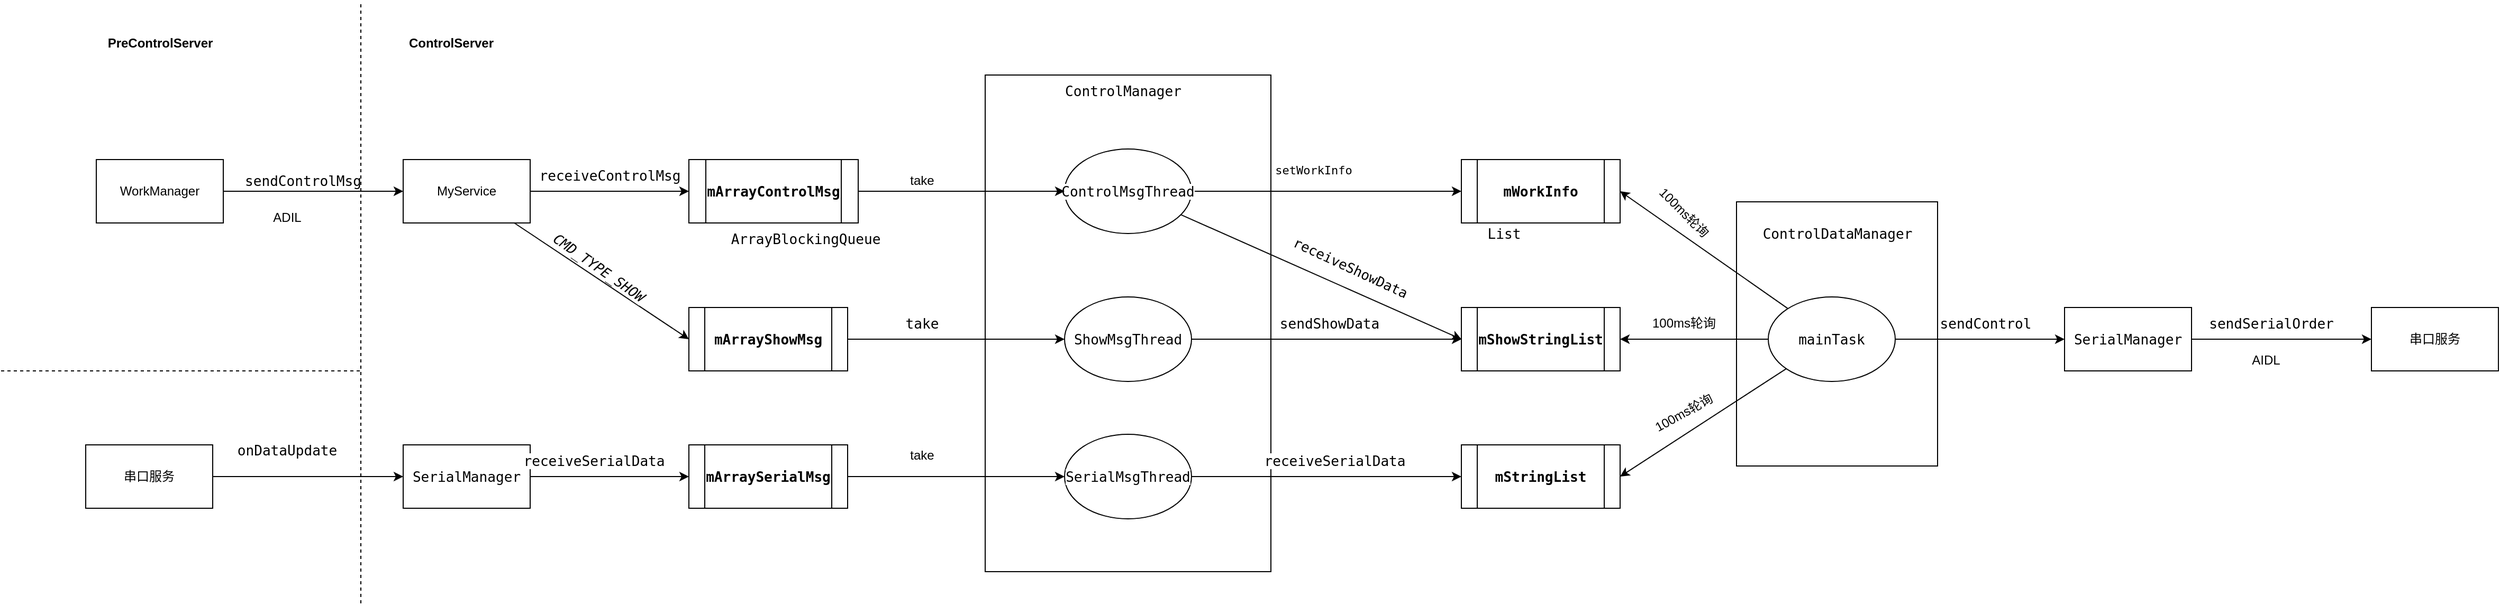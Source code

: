 <mxfile version="14.8.2" type="github">
  <diagram id="GXnI0iMTj2cHC1lOnszO" name="Page-1">
    <mxGraphModel dx="1862" dy="594" grid="1" gridSize="10" guides="1" tooltips="1" connect="1" arrows="1" fold="1" page="1" pageScale="1" pageWidth="827" pageHeight="1169" math="0" shadow="0">
      <root>
        <mxCell id="0" />
        <mxCell id="1" parent="0" />
        <mxCell id="vF5ghhq5Yg48Jj5as7LA-6" value="" style="rounded=0;whiteSpace=wrap;html=1;" parent="1" vertex="1">
          <mxGeometry x="110" y="100" width="270" height="470" as="geometry" />
        </mxCell>
        <mxCell id="vF5ghhq5Yg48Jj5as7LA-2" value="&lt;pre style=&quot;background-color: rgb(255 , 255 , 255) ; font-family: &amp;#34;jetbrains mono&amp;#34; , monospace ; font-size: 9.8pt&quot;&gt;ControlManager&lt;/pre&gt;" style="text;html=1;align=center;verticalAlign=middle;resizable=0;points=[];autosize=1;strokeColor=none;" parent="1" vertex="1">
          <mxGeometry x="185" y="90" width="110" height="50" as="geometry" />
        </mxCell>
        <mxCell id="JdYMFB5UEBQZJn8opRw6-7" style="rounded=0;orthogonalLoop=1;jettySize=auto;html=1;entryX=0;entryY=0.5;entryDx=0;entryDy=0;" edge="1" parent="1" source="vF5ghhq5Yg48Jj5as7LA-3" target="JdYMFB5UEBQZJn8opRw6-5">
          <mxGeometry relative="1" as="geometry" />
        </mxCell>
        <mxCell id="JdYMFB5UEBQZJn8opRw6-15" style="edgeStyle=none;rounded=0;orthogonalLoop=1;jettySize=auto;html=1;entryX=0;entryY=0.5;entryDx=0;entryDy=0;" edge="1" parent="1" source="vF5ghhq5Yg48Jj5as7LA-3" target="JdYMFB5UEBQZJn8opRw6-14">
          <mxGeometry relative="1" as="geometry" />
        </mxCell>
        <mxCell id="vF5ghhq5Yg48Jj5as7LA-3" value="&lt;pre style=&quot;background-color: rgb(255 , 255 , 255) ; font-family: &amp;#34;jetbrains mono&amp;#34; , monospace ; font-size: 9.8pt&quot;&gt;ControlMsgThread&lt;/pre&gt;" style="ellipse;whiteSpace=wrap;html=1;" parent="1" vertex="1">
          <mxGeometry x="185" y="170" width="120" height="80" as="geometry" />
        </mxCell>
        <mxCell id="JdYMFB5UEBQZJn8opRw6-46" style="edgeStyle=none;rounded=0;orthogonalLoop=1;jettySize=auto;html=1;" edge="1" parent="1" source="vF5ghhq5Yg48Jj5as7LA-4" target="JdYMFB5UEBQZJn8opRw6-14">
          <mxGeometry relative="1" as="geometry" />
        </mxCell>
        <mxCell id="vF5ghhq5Yg48Jj5as7LA-4" value="&lt;pre style=&quot;background-color: rgb(255 , 255 , 255) ; font-family: &amp;#34;jetbrains mono&amp;#34; , monospace ; font-size: 9.8pt&quot;&gt;ShowMsgThread&lt;/pre&gt;" style="ellipse;whiteSpace=wrap;html=1;" parent="1" vertex="1">
          <mxGeometry x="185" y="310" width="120" height="80" as="geometry" />
        </mxCell>
        <mxCell id="JdYMFB5UEBQZJn8opRw6-63" style="edgeStyle=none;rounded=0;orthogonalLoop=1;jettySize=auto;html=1;entryX=0;entryY=0.5;entryDx=0;entryDy=0;" edge="1" parent="1" source="vF5ghhq5Yg48Jj5as7LA-5" target="JdYMFB5UEBQZJn8opRw6-62">
          <mxGeometry relative="1" as="geometry" />
        </mxCell>
        <mxCell id="vF5ghhq5Yg48Jj5as7LA-5" value="&lt;pre style=&quot;background-color: rgb(255 , 255 , 255) ; font-family: &amp;#34;jetbrains mono&amp;#34; , monospace ; font-size: 9.8pt&quot;&gt;SerialMsgThread&lt;/pre&gt;" style="ellipse;whiteSpace=wrap;html=1;" parent="1" vertex="1">
          <mxGeometry x="185" y="440" width="120" height="80" as="geometry" />
        </mxCell>
        <mxCell id="JdYMFB5UEBQZJn8opRw6-2" value="" style="group" vertex="1" connectable="0" parent="1">
          <mxGeometry x="820" y="220" width="190" height="250" as="geometry" />
        </mxCell>
        <mxCell id="vF5ghhq5Yg48Jj5as7LA-7" value="" style="rounded=0;whiteSpace=wrap;html=1;" parent="JdYMFB5UEBQZJn8opRw6-2" vertex="1">
          <mxGeometry width="190" height="250" as="geometry" />
        </mxCell>
        <mxCell id="vF5ghhq5Yg48Jj5as7LA-8" value="&lt;pre style=&quot;background-color: rgb(255 , 255 , 255) ; font-family: &amp;#34;jetbrains mono&amp;#34; , monospace ; font-size: 9.8pt&quot;&gt;mainTask&lt;/pre&gt;" style="ellipse;whiteSpace=wrap;html=1;" parent="JdYMFB5UEBQZJn8opRw6-2" vertex="1">
          <mxGeometry x="30" y="90" width="120" height="80" as="geometry" />
        </mxCell>
        <mxCell id="vF5ghhq5Yg48Jj5as7LA-9" value="&lt;pre style=&quot;background-color: rgb(255 , 255 , 255) ; font-family: &amp;#34;jetbrains mono&amp;#34; , monospace ; font-size: 9.8pt&quot;&gt;ControlDataManager&lt;/pre&gt;" style="text;html=1;align=center;verticalAlign=middle;resizable=0;points=[];autosize=1;strokeColor=none;" parent="JdYMFB5UEBQZJn8opRw6-2" vertex="1">
          <mxGeometry x="25" y="5" width="140" height="50" as="geometry" />
        </mxCell>
        <mxCell id="JdYMFB5UEBQZJn8opRw6-5" value="&lt;pre style=&quot;background-color: rgb(255 , 255 , 255) ; font-family: &amp;#34;jetbrains mono&amp;#34; , monospace ; font-size: 9.8pt&quot;&gt;&lt;span style=&quot;font-weight: bold&quot;&gt;mWorkInfo&lt;/span&gt;&lt;/pre&gt;" style="shape=process;whiteSpace=wrap;html=1;backgroundOutline=1;" vertex="1" parent="1">
          <mxGeometry x="560" y="180" width="150" height="60" as="geometry" />
        </mxCell>
        <mxCell id="JdYMFB5UEBQZJn8opRw6-6" style="rounded=0;orthogonalLoop=1;jettySize=auto;html=1;entryX=1;entryY=0.5;entryDx=0;entryDy=0;" edge="1" parent="1" source="vF5ghhq5Yg48Jj5as7LA-8" target="JdYMFB5UEBQZJn8opRw6-5">
          <mxGeometry relative="1" as="geometry" />
        </mxCell>
        <mxCell id="vF5ghhq5Yg48Jj5as7LA-13" value="100ms轮询" style="text;html=1;align=center;verticalAlign=middle;resizable=0;points=[];autosize=1;strokeColor=none;" parent="1" vertex="1">
          <mxGeometry x="730" y="325" width="80" height="20" as="geometry" />
        </mxCell>
        <mxCell id="JdYMFB5UEBQZJn8opRw6-9" style="edgeStyle=none;rounded=0;orthogonalLoop=1;jettySize=auto;html=1;entryX=0;entryY=0.5;entryDx=0;entryDy=0;" edge="1" parent="1" source="JdYMFB5UEBQZJn8opRw6-8" target="vF5ghhq5Yg48Jj5as7LA-3">
          <mxGeometry relative="1" as="geometry" />
        </mxCell>
        <mxCell id="JdYMFB5UEBQZJn8opRw6-8" value="&lt;pre style=&quot;background-color: rgb(255 , 255 , 255) ; font-family: &amp;#34;jetbrains mono&amp;#34; , monospace ; font-size: 9.8pt&quot;&gt;&lt;span style=&quot;font-weight: bold&quot;&gt;mArrayControlMsg&lt;/span&gt;&lt;/pre&gt;" style="shape=process;whiteSpace=wrap;html=1;backgroundOutline=1;" vertex="1" parent="1">
          <mxGeometry x="-170" y="180" width="160" height="60" as="geometry" />
        </mxCell>
        <mxCell id="JdYMFB5UEBQZJn8opRw6-10" value="take" style="text;html=1;align=center;verticalAlign=middle;resizable=0;points=[];autosize=1;strokeColor=none;" vertex="1" parent="1">
          <mxGeometry x="30" y="190" width="40" height="20" as="geometry" />
        </mxCell>
        <mxCell id="JdYMFB5UEBQZJn8opRw6-11" value="&lt;pre style=&quot;background-color: rgb(255 , 255 , 255) ; font-family: &amp;#34;jetbrains mono&amp;#34; , monospace ; font-size: 9.8pt&quot;&gt;ArrayBlockingQueue&lt;/pre&gt;" style="text;html=1;align=center;verticalAlign=middle;resizable=0;points=[];autosize=1;strokeColor=none;" vertex="1" parent="1">
          <mxGeometry x="-130" y="230" width="140" height="50" as="geometry" />
        </mxCell>
        <mxCell id="JdYMFB5UEBQZJn8opRw6-14" value="&lt;pre style=&quot;background-color: rgb(255 , 255 , 255) ; font-family: &amp;#34;jetbrains mono&amp;#34; , monospace ; font-size: 9.8pt&quot;&gt;&lt;span style=&quot;font-weight: bold&quot;&gt;mShowStringList&lt;/span&gt;&lt;/pre&gt;" style="shape=process;whiteSpace=wrap;html=1;backgroundOutline=1;" vertex="1" parent="1">
          <mxGeometry x="560" y="320" width="150" height="60" as="geometry" />
        </mxCell>
        <mxCell id="JdYMFB5UEBQZJn8opRw6-17" style="edgeStyle=none;rounded=0;orthogonalLoop=1;jettySize=auto;html=1;entryX=1;entryY=0.5;entryDx=0;entryDy=0;" edge="1" parent="1" source="vF5ghhq5Yg48Jj5as7LA-8" target="JdYMFB5UEBQZJn8opRw6-14">
          <mxGeometry relative="1" as="geometry" />
        </mxCell>
        <mxCell id="JdYMFB5UEBQZJn8opRw6-18" value="100ms轮询" style="text;html=1;align=center;verticalAlign=middle;resizable=0;points=[];autosize=1;strokeColor=none;rotation=45;" vertex="1" parent="1">
          <mxGeometry x="730" y="220" width="80" height="20" as="geometry" />
        </mxCell>
        <mxCell id="JdYMFB5UEBQZJn8opRw6-19" value="&lt;pre style=&quot;background-color: rgb(255 , 255 , 255) ; font-family: &amp;#34;jetbrains mono&amp;#34; , monospace&quot;&gt;&lt;font style=&quot;font-size: 11px&quot;&gt;setWorkInfo&lt;/font&gt;&lt;/pre&gt;" style="text;html=1;align=center;verticalAlign=middle;resizable=0;points=[];autosize=1;strokeColor=none;rotation=0;" vertex="1" parent="1">
          <mxGeometry x="380" y="170" width="80" height="40" as="geometry" />
        </mxCell>
        <mxCell id="JdYMFB5UEBQZJn8opRw6-20" value="&lt;pre style=&quot;background-color: rgb(255 , 255 , 255) ; font-family: &amp;#34;jetbrains mono&amp;#34; , monospace&quot;&gt;&lt;font style=&quot;font-size: 13px&quot;&gt;receiveShowData&lt;/font&gt;&lt;/pre&gt;" style="text;html=1;align=center;verticalAlign=middle;resizable=0;points=[];autosize=1;strokeColor=none;rotation=25;" vertex="1" parent="1">
          <mxGeometry x="395" y="262" width="120" height="40" as="geometry" />
        </mxCell>
        <mxCell id="JdYMFB5UEBQZJn8opRw6-21" value="&lt;pre style=&quot;background-color: rgb(255 , 255 , 255) ; font-family: &amp;#34;jetbrains mono&amp;#34; , monospace ; font-size: 9.8pt&quot;&gt;List&lt;/pre&gt;" style="text;html=1;align=center;verticalAlign=middle;resizable=0;points=[];autosize=1;strokeColor=none;" vertex="1" parent="1">
          <mxGeometry x="580" y="225" width="40" height="50" as="geometry" />
        </mxCell>
        <mxCell id="JdYMFB5UEBQZJn8opRw6-27" style="edgeStyle=none;rounded=0;orthogonalLoop=1;jettySize=auto;html=1;entryX=0;entryY=0.5;entryDx=0;entryDy=0;" edge="1" parent="1" source="JdYMFB5UEBQZJn8opRw6-26" target="JdYMFB5UEBQZJn8opRw6-8">
          <mxGeometry relative="1" as="geometry" />
        </mxCell>
        <mxCell id="JdYMFB5UEBQZJn8opRw6-41" style="edgeStyle=none;rounded=0;orthogonalLoop=1;jettySize=auto;html=1;entryX=0;entryY=0.5;entryDx=0;entryDy=0;" edge="1" parent="1" source="JdYMFB5UEBQZJn8opRw6-26" target="JdYMFB5UEBQZJn8opRw6-40">
          <mxGeometry relative="1" as="geometry" />
        </mxCell>
        <mxCell id="JdYMFB5UEBQZJn8opRw6-26" value="MyService" style="rounded=0;whiteSpace=wrap;html=1;" vertex="1" parent="1">
          <mxGeometry x="-440" y="180" width="120" height="60" as="geometry" />
        </mxCell>
        <mxCell id="JdYMFB5UEBQZJn8opRw6-29" value="&lt;pre style=&quot;background-color: rgb(255 , 255 , 255) ; font-family: &amp;#34;jetbrains mono&amp;#34; , monospace ; font-size: 9.8pt&quot;&gt;receiveControlMsg&lt;/pre&gt;" style="text;html=1;align=center;verticalAlign=middle;resizable=0;points=[];autosize=1;strokeColor=none;" vertex="1" parent="1">
          <mxGeometry x="-310" y="170" width="130" height="50" as="geometry" />
        </mxCell>
        <mxCell id="JdYMFB5UEBQZJn8opRw6-32" style="edgeStyle=none;rounded=0;orthogonalLoop=1;jettySize=auto;html=1;entryX=0;entryY=0.5;entryDx=0;entryDy=0;" edge="1" parent="1" source="JdYMFB5UEBQZJn8opRw6-31" target="JdYMFB5UEBQZJn8opRw6-26">
          <mxGeometry relative="1" as="geometry" />
        </mxCell>
        <mxCell id="JdYMFB5UEBQZJn8opRw6-31" value="WorkManager" style="rounded=0;whiteSpace=wrap;html=1;" vertex="1" parent="1">
          <mxGeometry x="-730" y="180" width="120" height="60" as="geometry" />
        </mxCell>
        <mxCell id="JdYMFB5UEBQZJn8opRw6-33" value="&lt;pre style=&quot;background-color: rgb(255 , 255 , 255) ; font-family: &amp;#34;jetbrains mono&amp;#34; , monospace ; font-size: 9.8pt&quot;&gt;sendControlMsg&lt;/pre&gt;" style="text;html=1;align=center;verticalAlign=middle;resizable=0;points=[];autosize=1;strokeColor=none;" vertex="1" parent="1">
          <mxGeometry x="-590" y="175" width="110" height="50" as="geometry" />
        </mxCell>
        <mxCell id="JdYMFB5UEBQZJn8opRw6-36" value="" style="endArrow=none;dashed=1;html=1;" edge="1" parent="1">
          <mxGeometry width="50" height="50" relative="1" as="geometry">
            <mxPoint x="-480" y="600" as="sourcePoint" />
            <mxPoint x="-480" y="30" as="targetPoint" />
          </mxGeometry>
        </mxCell>
        <mxCell id="JdYMFB5UEBQZJn8opRw6-37" value="&lt;b&gt;PreControlServer&lt;/b&gt;" style="text;html=1;align=center;verticalAlign=middle;resizable=0;points=[];autosize=1;strokeColor=none;" vertex="1" parent="1">
          <mxGeometry x="-730" y="60" width="120" height="20" as="geometry" />
        </mxCell>
        <mxCell id="JdYMFB5UEBQZJn8opRw6-38" value="&lt;b&gt;ControlServer&lt;/b&gt;" style="text;html=1;align=center;verticalAlign=middle;resizable=0;points=[];autosize=1;strokeColor=none;" vertex="1" parent="1">
          <mxGeometry x="-445" y="60" width="100" height="20" as="geometry" />
        </mxCell>
        <mxCell id="JdYMFB5UEBQZJn8opRw6-43" style="edgeStyle=none;rounded=0;orthogonalLoop=1;jettySize=auto;html=1;" edge="1" parent="1" source="JdYMFB5UEBQZJn8opRw6-40" target="vF5ghhq5Yg48Jj5as7LA-4">
          <mxGeometry relative="1" as="geometry" />
        </mxCell>
        <mxCell id="JdYMFB5UEBQZJn8opRw6-40" value="&lt;pre style=&quot;background-color: rgb(255 , 255 , 255) ; font-family: &amp;#34;jetbrains mono&amp;#34; , monospace ; font-size: 9.8pt&quot;&gt;&lt;span style=&quot;font-weight: bold&quot;&gt;mArrayShowMsg&lt;/span&gt;&lt;/pre&gt;" style="shape=process;whiteSpace=wrap;html=1;backgroundOutline=1;" vertex="1" parent="1">
          <mxGeometry x="-170" y="320" width="150" height="60" as="geometry" />
        </mxCell>
        <mxCell id="JdYMFB5UEBQZJn8opRw6-42" value="&lt;pre style=&quot;background-color: rgb(255 , 255 , 255) ; font-family: &amp;#34;jetbrains mono&amp;#34; , monospace ; font-size: 9.8pt&quot;&gt;&lt;span style=&quot;font-style: italic&quot;&gt;CMD_TYPE_SHOW&lt;/span&gt;&lt;/pre&gt;" style="text;html=1;align=center;verticalAlign=middle;resizable=0;points=[];autosize=1;strokeColor=none;rotation=35;" vertex="1" parent="1">
          <mxGeometry x="-320" y="257" width="130" height="50" as="geometry" />
        </mxCell>
        <mxCell id="JdYMFB5UEBQZJn8opRw6-44" value="&lt;pre style=&quot;background-color: rgb(255 , 255 , 255) ; font-family: &amp;#34;jetbrains mono&amp;#34; , monospace ; font-size: 9.8pt&quot;&gt;take&lt;/pre&gt;" style="text;html=1;align=center;verticalAlign=middle;resizable=0;points=[];autosize=1;strokeColor=none;" vertex="1" parent="1">
          <mxGeometry x="30" y="310" width="40" height="50" as="geometry" />
        </mxCell>
        <mxCell id="JdYMFB5UEBQZJn8opRw6-48" value="&lt;pre style=&quot;background-color: rgb(255 , 255 , 255) ; font-family: &amp;#34;jetbrains mono&amp;#34; , monospace ; font-size: 9.8pt&quot;&gt;sendShowData&lt;/pre&gt;" style="text;html=1;align=center;verticalAlign=middle;resizable=0;points=[];autosize=1;strokeColor=none;" vertex="1" parent="1">
          <mxGeometry x="380" y="310" width="110" height="50" as="geometry" />
        </mxCell>
        <mxCell id="JdYMFB5UEBQZJn8opRw6-60" style="edgeStyle=none;rounded=0;orthogonalLoop=1;jettySize=auto;html=1;" edge="1" parent="1" source="JdYMFB5UEBQZJn8opRw6-49" target="vF5ghhq5Yg48Jj5as7LA-5">
          <mxGeometry relative="1" as="geometry" />
        </mxCell>
        <mxCell id="JdYMFB5UEBQZJn8opRw6-49" value="&lt;pre style=&quot;background-color: rgb(255 , 255 , 255) ; font-family: &amp;#34;jetbrains mono&amp;#34; , monospace ; font-size: 9.8pt&quot;&gt;&lt;span style=&quot;font-weight: bold&quot;&gt;mArraySerialMsg&lt;/span&gt;&lt;/pre&gt;" style="shape=process;whiteSpace=wrap;html=1;backgroundOutline=1;" vertex="1" parent="1">
          <mxGeometry x="-170" y="450" width="150" height="60" as="geometry" />
        </mxCell>
        <mxCell id="JdYMFB5UEBQZJn8opRw6-51" value="&lt;span&gt;ADIL&lt;/span&gt;" style="text;html=1;align=center;verticalAlign=middle;resizable=0;points=[];autosize=1;strokeColor=none;" vertex="1" parent="1">
          <mxGeometry x="-570" y="225" width="40" height="20" as="geometry" />
        </mxCell>
        <mxCell id="JdYMFB5UEBQZJn8opRw6-52" value="" style="endArrow=none;dashed=1;html=1;" edge="1" parent="1">
          <mxGeometry width="50" height="50" relative="1" as="geometry">
            <mxPoint x="-820" y="380" as="sourcePoint" />
            <mxPoint x="-480" y="380" as="targetPoint" />
          </mxGeometry>
        </mxCell>
        <mxCell id="JdYMFB5UEBQZJn8opRw6-56" style="edgeStyle=none;rounded=0;orthogonalLoop=1;jettySize=auto;html=1;entryX=0;entryY=0.5;entryDx=0;entryDy=0;" edge="1" parent="1" source="JdYMFB5UEBQZJn8opRw6-54" target="JdYMFB5UEBQZJn8opRw6-55">
          <mxGeometry relative="1" as="geometry" />
        </mxCell>
        <mxCell id="JdYMFB5UEBQZJn8opRw6-54" value="串口服务" style="whiteSpace=wrap;html=1;" vertex="1" parent="1">
          <mxGeometry x="-740" y="450" width="120" height="60" as="geometry" />
        </mxCell>
        <mxCell id="JdYMFB5UEBQZJn8opRw6-58" style="edgeStyle=none;rounded=0;orthogonalLoop=1;jettySize=auto;html=1;entryX=0;entryY=0.5;entryDx=0;entryDy=0;" edge="1" parent="1" source="JdYMFB5UEBQZJn8opRw6-55" target="JdYMFB5UEBQZJn8opRw6-49">
          <mxGeometry relative="1" as="geometry" />
        </mxCell>
        <mxCell id="JdYMFB5UEBQZJn8opRw6-55" value="&lt;pre style=&quot;background-color: rgb(255 , 255 , 255) ; font-family: &amp;#34;jetbrains mono&amp;#34; , monospace ; font-size: 9.8pt&quot;&gt;SerialManager&lt;/pre&gt;" style="whiteSpace=wrap;html=1;" vertex="1" parent="1">
          <mxGeometry x="-440" y="450" width="120" height="60" as="geometry" />
        </mxCell>
        <mxCell id="JdYMFB5UEBQZJn8opRw6-57" value="&lt;pre style=&quot;background-color: rgb(255 , 255 , 255) ; font-family: &amp;#34;jetbrains mono&amp;#34; , monospace ; font-size: 9.8pt&quot;&gt;onDataUpdate&lt;/pre&gt;" style="text;html=1;align=center;verticalAlign=middle;resizable=0;points=[];autosize=1;strokeColor=none;" vertex="1" parent="1">
          <mxGeometry x="-600" y="430" width="100" height="50" as="geometry" />
        </mxCell>
        <mxCell id="JdYMFB5UEBQZJn8opRw6-59" value="&lt;pre style=&quot;background-color: rgb(255 , 255 , 255) ; font-family: &amp;#34;jetbrains mono&amp;#34; , monospace ; font-size: 9.8pt&quot;&gt;receiveSerialData&lt;/pre&gt;" style="text;html=1;align=center;verticalAlign=middle;resizable=0;points=[];autosize=1;strokeColor=none;" vertex="1" parent="1">
          <mxGeometry x="-320" y="440" width="120" height="50" as="geometry" />
        </mxCell>
        <mxCell id="JdYMFB5UEBQZJn8opRw6-61" value="take" style="text;html=1;align=center;verticalAlign=middle;resizable=0;points=[];autosize=1;strokeColor=none;" vertex="1" parent="1">
          <mxGeometry x="30" y="450" width="40" height="20" as="geometry" />
        </mxCell>
        <mxCell id="JdYMFB5UEBQZJn8opRw6-62" value="&lt;pre style=&quot;background-color: rgb(255 , 255 , 255) ; font-family: &amp;#34;jetbrains mono&amp;#34; , monospace ; font-size: 9.8pt&quot;&gt;&lt;span style=&quot;font-weight: bold&quot;&gt;mStringList&lt;/span&gt;&lt;/pre&gt;" style="shape=process;whiteSpace=wrap;html=1;backgroundOutline=1;" vertex="1" parent="1">
          <mxGeometry x="560" y="450" width="150" height="60" as="geometry" />
        </mxCell>
        <mxCell id="JdYMFB5UEBQZJn8opRw6-64" value="&lt;pre style=&quot;background-color: rgb(255 , 255 , 255) ; font-family: &amp;#34;jetbrains mono&amp;#34; , monospace ; font-size: 9.8pt&quot;&gt;receiveSerialData&lt;/pre&gt;" style="text;html=1;align=center;verticalAlign=middle;resizable=0;points=[];autosize=1;strokeColor=none;" vertex="1" parent="1">
          <mxGeometry x="380" y="440" width="120" height="50" as="geometry" />
        </mxCell>
        <mxCell id="JdYMFB5UEBQZJn8opRw6-65" style="edgeStyle=none;rounded=0;orthogonalLoop=1;jettySize=auto;html=1;entryX=1;entryY=0.5;entryDx=0;entryDy=0;" edge="1" parent="1" source="vF5ghhq5Yg48Jj5as7LA-8" target="JdYMFB5UEBQZJn8opRw6-62">
          <mxGeometry relative="1" as="geometry" />
        </mxCell>
        <mxCell id="JdYMFB5UEBQZJn8opRw6-66" value="100ms轮询" style="text;html=1;align=center;verticalAlign=middle;resizable=0;points=[];autosize=1;strokeColor=none;rotation=-29;" vertex="1" parent="1">
          <mxGeometry x="730" y="410" width="80" height="20" as="geometry" />
        </mxCell>
        <mxCell id="JdYMFB5UEBQZJn8opRw6-71" style="edgeStyle=none;rounded=0;orthogonalLoop=1;jettySize=auto;html=1;" edge="1" parent="1" source="JdYMFB5UEBQZJn8opRw6-67" target="JdYMFB5UEBQZJn8opRw6-70">
          <mxGeometry relative="1" as="geometry" />
        </mxCell>
        <mxCell id="JdYMFB5UEBQZJn8opRw6-67" value="&lt;pre style=&quot;background-color: rgb(255 , 255 , 255) ; font-family: &amp;#34;jetbrains mono&amp;#34; , monospace ; font-size: 9.8pt&quot;&gt;SerialManager&lt;/pre&gt;" style="whiteSpace=wrap;html=1;" vertex="1" parent="1">
          <mxGeometry x="1130" y="320" width="120" height="60" as="geometry" />
        </mxCell>
        <mxCell id="JdYMFB5UEBQZJn8opRw6-68" style="edgeStyle=none;rounded=0;orthogonalLoop=1;jettySize=auto;html=1;entryX=0;entryY=0.5;entryDx=0;entryDy=0;" edge="1" parent="1" source="vF5ghhq5Yg48Jj5as7LA-8" target="JdYMFB5UEBQZJn8opRw6-67">
          <mxGeometry relative="1" as="geometry" />
        </mxCell>
        <mxCell id="JdYMFB5UEBQZJn8opRw6-69" value="&lt;pre style=&quot;background-color: rgb(255 , 255 , 255) ; font-family: &amp;#34;jetbrains mono&amp;#34; , monospace ; font-size: 9.8pt&quot;&gt;sendControl&lt;/pre&gt;" style="text;html=1;align=center;verticalAlign=middle;resizable=0;points=[];autosize=1;strokeColor=none;" vertex="1" parent="1">
          <mxGeometry x="1010" y="310" width="90" height="50" as="geometry" />
        </mxCell>
        <mxCell id="JdYMFB5UEBQZJn8opRw6-70" value="串口服务" style="whiteSpace=wrap;html=1;" vertex="1" parent="1">
          <mxGeometry x="1420" y="320" width="120" height="60" as="geometry" />
        </mxCell>
        <mxCell id="JdYMFB5UEBQZJn8opRw6-72" value="&lt;pre style=&quot;background-color: rgb(255 , 255 , 255) ; font-family: &amp;#34;jetbrains mono&amp;#34; , monospace ; font-size: 9.8pt&quot;&gt;sendSerialOrder&lt;/pre&gt;" style="text;html=1;align=center;verticalAlign=middle;resizable=0;points=[];autosize=1;strokeColor=none;" vertex="1" parent="1">
          <mxGeometry x="1270" y="310" width="110" height="50" as="geometry" />
        </mxCell>
        <mxCell id="JdYMFB5UEBQZJn8opRw6-73" value="AIDL" style="text;html=1;align=center;verticalAlign=middle;resizable=0;points=[];autosize=1;strokeColor=none;" vertex="1" parent="1">
          <mxGeometry x="1300" y="360" width="40" height="20" as="geometry" />
        </mxCell>
      </root>
    </mxGraphModel>
  </diagram>
</mxfile>
